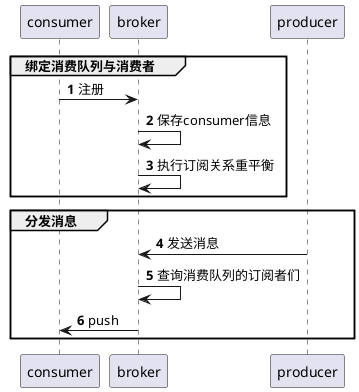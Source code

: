 @startuml
autonumber

group 绑定消费队列与消费者
consumer -> broker : 注册
broker -> broker : 保存consumer信息
broker -> broker : 执行订阅关系重平衡
end

group 分发消息
producer -> broker : 发送消息
broker -> broker : 查询消费队列的订阅者们
broker -> consumer : push
end

@enduml